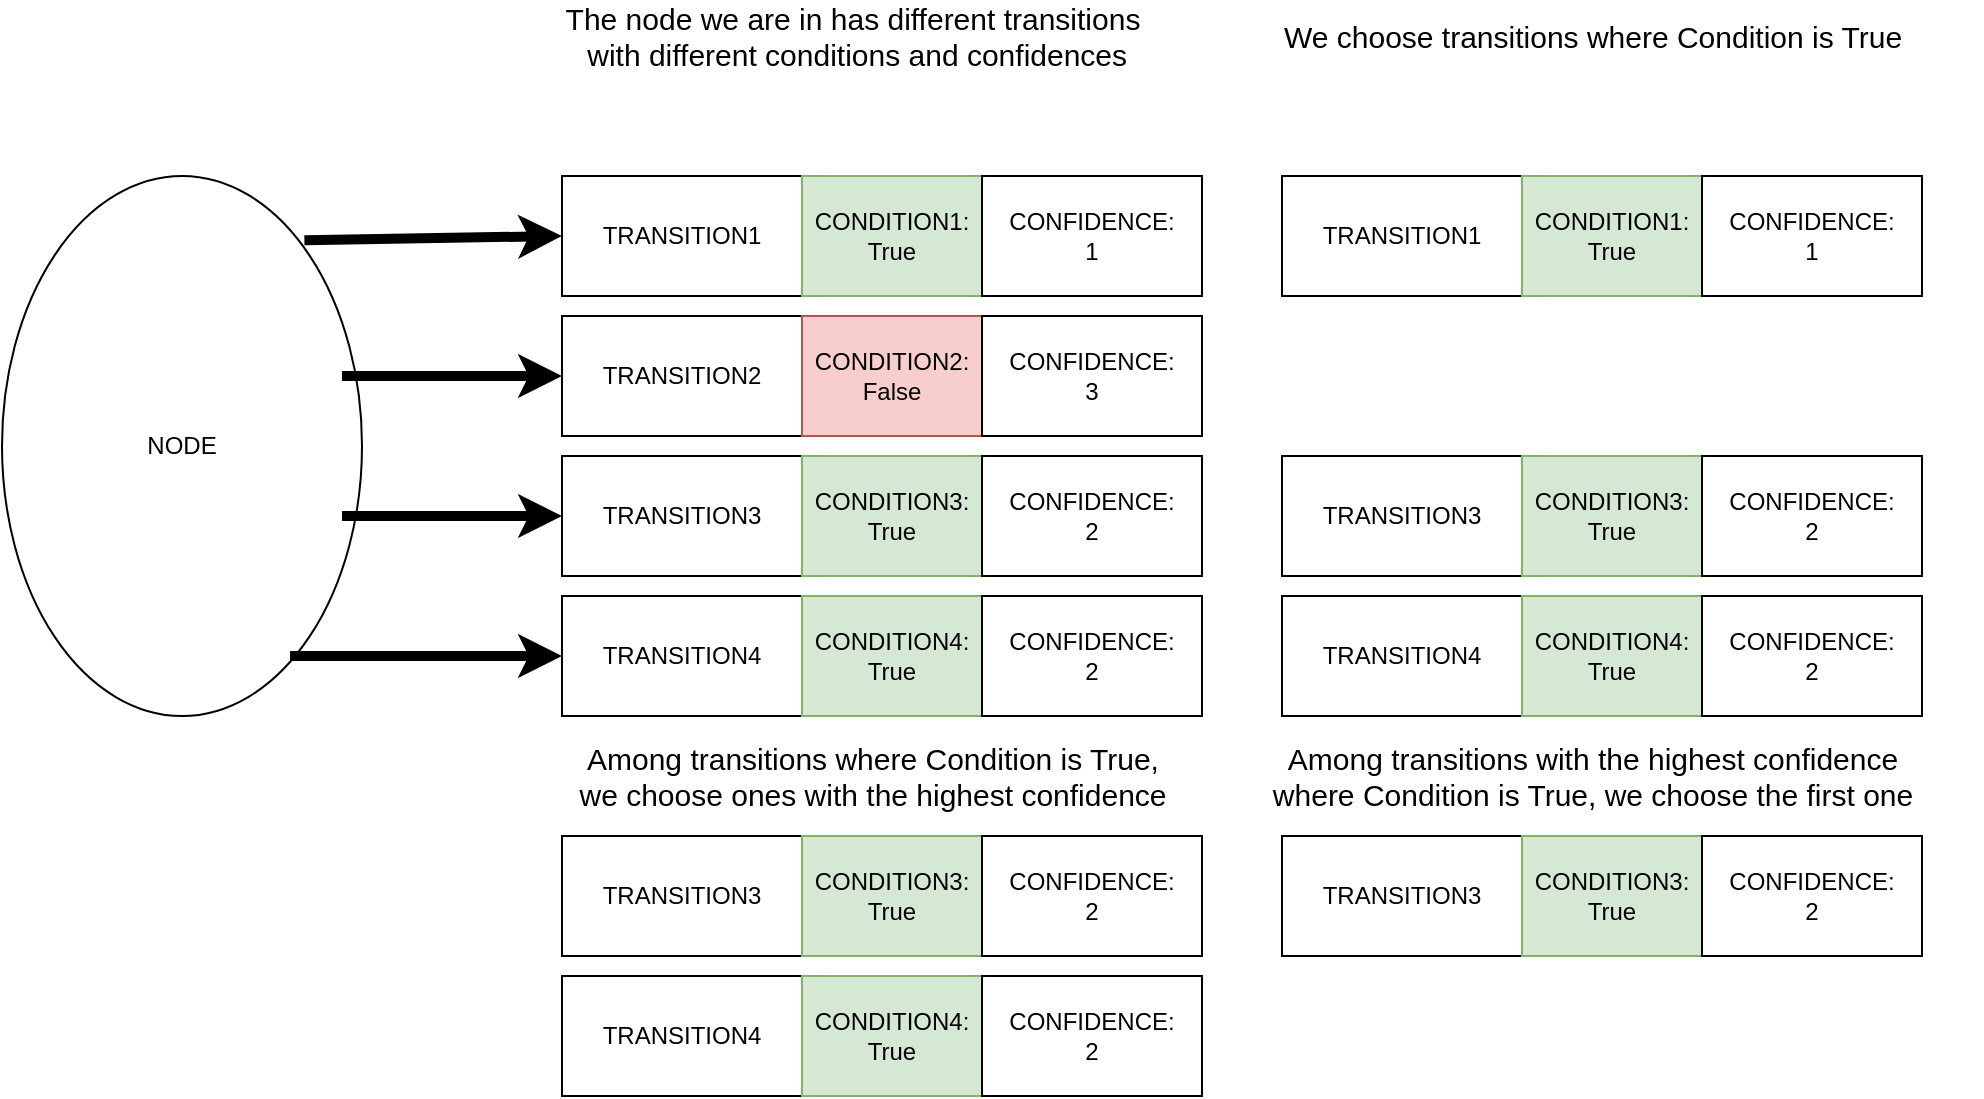 <mxfile version="20.0.1" type="google"><diagram id="a6nXEuk7pzup5CsuRMDI" name="Page-1"><mxGraphModel grid="1" page="1" gridSize="10" guides="1" tooltips="1" connect="1" arrows="1" fold="1" pageScale="1" pageWidth="850" pageHeight="1100" math="0" shadow="0"><root><mxCell id="0"/><mxCell id="1" parent="0"/><mxCell id="7MGkL_pv582KIamyr08m-8" value="TRANSITION1" style="rounded=0;whiteSpace=wrap;html=1;" vertex="1" parent="1"><mxGeometry x="360" y="330" width="120" height="60" as="geometry"/></mxCell><mxCell id="7MGkL_pv582KIamyr08m-10" value="&lt;div&gt;CONDITION1:&lt;/div&gt;&lt;div&gt;True&lt;br&gt;&lt;/div&gt;" style="rounded=0;whiteSpace=wrap;html=1;fillColor=#d5e8d4;strokeColor=#82b366;" vertex="1" parent="1"><mxGeometry x="480" y="330" width="90" height="60" as="geometry"/></mxCell><mxCell id="7MGkL_pv582KIamyr08m-11" value="&lt;div&gt;CONFIDENCE:&lt;/div&gt;&lt;div&gt;1&lt;br&gt;&lt;/div&gt;" style="rounded=0;whiteSpace=wrap;html=1;" vertex="1" parent="1"><mxGeometry x="570" y="330" width="110" height="60" as="geometry"/></mxCell><mxCell id="7MGkL_pv582KIamyr08m-13" value="TRANSITION2" style="rounded=0;whiteSpace=wrap;html=1;" vertex="1" parent="1"><mxGeometry x="360" y="400" width="120" height="60" as="geometry"/></mxCell><mxCell id="7MGkL_pv582KIamyr08m-14" value="&lt;div&gt;CONDITION2:&lt;/div&gt;&lt;div&gt;False&lt;br&gt;&lt;/div&gt;" style="rounded=0;whiteSpace=wrap;html=1;fillColor=#f8cecc;strokeColor=#b85450;" vertex="1" parent="1"><mxGeometry x="480" y="400" width="90" height="60" as="geometry"/></mxCell><mxCell id="7MGkL_pv582KIamyr08m-15" value="&lt;div&gt;CONFIDENCE:&lt;/div&gt;&lt;div&gt;3&lt;br&gt;&lt;/div&gt;" style="rounded=0;whiteSpace=wrap;html=1;" vertex="1" parent="1"><mxGeometry x="570" y="400" width="110" height="60" as="geometry"/></mxCell><mxCell id="7MGkL_pv582KIamyr08m-17" value="TRANSITION3" style="rounded=0;whiteSpace=wrap;html=1;" vertex="1" parent="1"><mxGeometry x="360" y="470" width="120" height="60" as="geometry"/></mxCell><mxCell id="7MGkL_pv582KIamyr08m-18" value="&lt;div&gt;CONDITION3:&lt;/div&gt;&lt;div&gt;True&lt;br&gt;&lt;/div&gt;" style="rounded=0;whiteSpace=wrap;html=1;fillColor=#d5e8d4;strokeColor=#82b366;" vertex="1" parent="1"><mxGeometry x="480" y="470" width="90" height="60" as="geometry"/></mxCell><mxCell id="7MGkL_pv582KIamyr08m-19" value="&lt;div&gt;CONFIDENCE:&lt;/div&gt;2" style="rounded=0;whiteSpace=wrap;html=1;" vertex="1" parent="1"><mxGeometry x="570" y="470" width="110" height="60" as="geometry"/></mxCell><mxCell id="ASP4DWbyklpQGqTTVGdZ-2" value="TRANSITION4" style="rounded=0;whiteSpace=wrap;html=1;" vertex="1" parent="1"><mxGeometry x="360" y="540" width="120" height="60" as="geometry"/></mxCell><mxCell id="ASP4DWbyklpQGqTTVGdZ-3" value="&lt;div&gt;CONDITION4:&lt;/div&gt;&lt;div&gt;True&lt;br&gt;&lt;/div&gt;" style="rounded=0;whiteSpace=wrap;html=1;fillColor=#d5e8d4;strokeColor=#82b366;" vertex="1" parent="1"><mxGeometry x="480" y="540" width="90" height="60" as="geometry"/></mxCell><mxCell id="ASP4DWbyklpQGqTTVGdZ-4" value="&lt;div&gt;CONFIDENCE:&lt;/div&gt;&lt;div&gt;2&lt;br&gt;&lt;/div&gt;" style="rounded=0;whiteSpace=wrap;html=1;" vertex="1" parent="1"><mxGeometry x="570" y="540" width="110" height="60" as="geometry"/></mxCell><mxCell id="ASP4DWbyklpQGqTTVGdZ-10" value="NODE" style="ellipse;whiteSpace=wrap;html=1;" vertex="1" parent="1"><mxGeometry x="80" y="330" width="180" height="270" as="geometry"/></mxCell><mxCell id="ASP4DWbyklpQGqTTVGdZ-13" value="" style="endArrow=classic;html=1;rounded=0;strokeWidth=5;entryX=0;entryY=0.5;entryDx=0;entryDy=0;" edge="1" parent="1" target="7MGkL_pv582KIamyr08m-13"><mxGeometry width="50" height="50" relative="1" as="geometry"><mxPoint x="250" y="430" as="sourcePoint"/><mxPoint x="450" y="360" as="targetPoint"/></mxGeometry></mxCell><mxCell id="ASP4DWbyklpQGqTTVGdZ-14" value="" style="endArrow=classic;html=1;rounded=0;strokeWidth=5;entryX=0;entryY=0.5;entryDx=0;entryDy=0;exitX=0.84;exitY=0.119;exitDx=0;exitDy=0;exitPerimeter=0;" edge="1" parent="1" source="ASP4DWbyklpQGqTTVGdZ-10" target="7MGkL_pv582KIamyr08m-8"><mxGeometry width="50" height="50" relative="1" as="geometry"><mxPoint x="400" y="410" as="sourcePoint"/><mxPoint x="450" y="360" as="targetPoint"/></mxGeometry></mxCell><mxCell id="ASP4DWbyklpQGqTTVGdZ-15" value="" style="endArrow=classic;html=1;rounded=0;strokeWidth=5;entryX=0;entryY=0.5;entryDx=0;entryDy=0;" edge="1" parent="1" target="7MGkL_pv582KIamyr08m-17"><mxGeometry width="50" height="50" relative="1" as="geometry"><mxPoint x="250" y="500" as="sourcePoint"/><mxPoint x="450" y="360" as="targetPoint"/></mxGeometry></mxCell><mxCell id="ASP4DWbyklpQGqTTVGdZ-16" value="" style="endArrow=classic;html=1;rounded=0;strokeWidth=5;entryX=0;entryY=0.5;entryDx=0;entryDy=0;exitX=0.8;exitY=0.889;exitDx=0;exitDy=0;exitPerimeter=0;" edge="1" parent="1" source="ASP4DWbyklpQGqTTVGdZ-10" target="ASP4DWbyklpQGqTTVGdZ-2"><mxGeometry width="50" height="50" relative="1" as="geometry"><mxPoint x="400" y="410" as="sourcePoint"/><mxPoint x="450" y="360" as="targetPoint"/></mxGeometry></mxCell><mxCell id="ASP4DWbyklpQGqTTVGdZ-18" value="&lt;div&gt;&lt;font style=&quot;font-size: 15px;&quot;&gt;The node we are in has different transitions&lt;/font&gt;&lt;/div&gt;&lt;div&gt;&lt;font style=&quot;font-size: 15px;&quot;&gt;&amp;nbsp;with different conditions and confidences&lt;/font&gt;&lt;/div&gt;" style="text;html=1;align=center;verticalAlign=middle;resizable=0;points=[];autosize=1;strokeColor=none;fillColor=none;" vertex="1" parent="1"><mxGeometry x="330" y="245" width="350" height="30" as="geometry"/></mxCell><mxCell id="ASP4DWbyklpQGqTTVGdZ-39" value="TRANSITION1" style="rounded=0;whiteSpace=wrap;html=1;" vertex="1" parent="1"><mxGeometry x="720" y="330" width="120" height="60" as="geometry"/></mxCell><mxCell id="ASP4DWbyklpQGqTTVGdZ-40" value="&lt;div&gt;CONDITION1:&lt;/div&gt;&lt;div&gt;True&lt;br&gt;&lt;/div&gt;" style="rounded=0;whiteSpace=wrap;html=1;fillColor=#d5e8d4;strokeColor=#82b366;" vertex="1" parent="1"><mxGeometry x="840" y="330" width="90" height="60" as="geometry"/></mxCell><mxCell id="ASP4DWbyklpQGqTTVGdZ-41" value="&lt;div&gt;CONFIDENCE:&lt;/div&gt;&lt;div&gt;1&lt;br&gt;&lt;/div&gt;" style="rounded=0;whiteSpace=wrap;html=1;" vertex="1" parent="1"><mxGeometry x="930" y="330" width="110" height="60" as="geometry"/></mxCell><mxCell id="ASP4DWbyklpQGqTTVGdZ-45" value="TRANSITION3" style="rounded=0;whiteSpace=wrap;html=1;" vertex="1" parent="1"><mxGeometry x="720" y="470" width="120" height="60" as="geometry"/></mxCell><mxCell id="ASP4DWbyklpQGqTTVGdZ-46" value="&lt;div&gt;CONDITION3:&lt;/div&gt;&lt;div&gt;True&lt;br&gt;&lt;/div&gt;" style="rounded=0;whiteSpace=wrap;html=1;fillColor=#d5e8d4;strokeColor=#82b366;" vertex="1" parent="1"><mxGeometry x="840" y="470" width="90" height="60" as="geometry"/></mxCell><mxCell id="ASP4DWbyklpQGqTTVGdZ-47" value="&lt;div&gt;CONFIDENCE:&lt;/div&gt;2" style="rounded=0;whiteSpace=wrap;html=1;" vertex="1" parent="1"><mxGeometry x="930" y="470" width="110" height="60" as="geometry"/></mxCell><mxCell id="ASP4DWbyklpQGqTTVGdZ-48" value="TRANSITION4" style="rounded=0;whiteSpace=wrap;html=1;" vertex="1" parent="1"><mxGeometry x="720" y="540" width="120" height="60" as="geometry"/></mxCell><mxCell id="ASP4DWbyklpQGqTTVGdZ-49" value="&lt;div&gt;CONDITION4:&lt;/div&gt;&lt;div&gt;True&lt;br&gt;&lt;/div&gt;" style="rounded=0;whiteSpace=wrap;html=1;fillColor=#d5e8d4;strokeColor=#82b366;" vertex="1" parent="1"><mxGeometry x="840" y="540" width="90" height="60" as="geometry"/></mxCell><mxCell id="ASP4DWbyklpQGqTTVGdZ-50" value="&lt;div&gt;CONFIDENCE:&lt;/div&gt;&lt;div&gt;2&lt;br&gt;&lt;/div&gt;" style="rounded=0;whiteSpace=wrap;html=1;" vertex="1" parent="1"><mxGeometry x="930" y="540" width="110" height="60" as="geometry"/></mxCell><mxCell id="ASP4DWbyklpQGqTTVGdZ-51" value="We choose transitions where Condition is True" style="text;html=1;align=center;verticalAlign=middle;resizable=0;points=[];autosize=1;strokeColor=none;fillColor=none;fontSize=15;" vertex="1" parent="1"><mxGeometry x="690" y="250" width="370" height="20" as="geometry"/></mxCell><mxCell id="ASP4DWbyklpQGqTTVGdZ-52" value="&lt;div&gt;Among transitions where Condition is True, &lt;br&gt;&lt;/div&gt;&lt;div&gt;we choose ones with the highest confidence&lt;/div&gt;" style="text;html=1;align=center;verticalAlign=middle;resizable=0;points=[];autosize=1;strokeColor=none;fillColor=none;fontSize=15;" vertex="1" parent="1"><mxGeometry x="340" y="610" width="350" height="40" as="geometry"/></mxCell><mxCell id="ASP4DWbyklpQGqTTVGdZ-92" value="TRANSITION3" style="rounded=0;whiteSpace=wrap;html=1;" vertex="1" parent="1"><mxGeometry x="360" y="660" width="120" height="60" as="geometry"/></mxCell><mxCell id="ASP4DWbyklpQGqTTVGdZ-93" value="&lt;div&gt;CONDITION3:&lt;/div&gt;&lt;div&gt;True&lt;br&gt;&lt;/div&gt;" style="rounded=0;whiteSpace=wrap;html=1;fillColor=#d5e8d4;strokeColor=#82b366;" vertex="1" parent="1"><mxGeometry x="480" y="660" width="90" height="60" as="geometry"/></mxCell><mxCell id="ASP4DWbyklpQGqTTVGdZ-94" value="&lt;div&gt;CONFIDENCE:&lt;/div&gt;2" style="rounded=0;whiteSpace=wrap;html=1;" vertex="1" parent="1"><mxGeometry x="570" y="660" width="110" height="60" as="geometry"/></mxCell><mxCell id="ASP4DWbyklpQGqTTVGdZ-95" value="TRANSITION4" style="rounded=0;whiteSpace=wrap;html=1;" vertex="1" parent="1"><mxGeometry x="360" y="730" width="120" height="60" as="geometry"/></mxCell><mxCell id="ASP4DWbyklpQGqTTVGdZ-96" value="&lt;div&gt;CONDITION4:&lt;/div&gt;&lt;div&gt;True&lt;br&gt;&lt;/div&gt;" style="rounded=0;whiteSpace=wrap;html=1;fillColor=#d5e8d4;strokeColor=#82b366;" vertex="1" parent="1"><mxGeometry x="480" y="730" width="90" height="60" as="geometry"/></mxCell><mxCell id="ASP4DWbyklpQGqTTVGdZ-97" value="&lt;div&gt;CONFIDENCE:&lt;/div&gt;&lt;div&gt;2&lt;br&gt;&lt;/div&gt;" style="rounded=0;whiteSpace=wrap;html=1;" vertex="1" parent="1"><mxGeometry x="570" y="730" width="110" height="60" as="geometry"/></mxCell><mxCell id="ASP4DWbyklpQGqTTVGdZ-99" value="Among transitions with the highest confidence&lt;br&gt; where Condition is True, we choose the first one" style="text;html=1;align=center;verticalAlign=middle;resizable=0;points=[];autosize=1;strokeColor=none;fillColor=none;fontSize=15;" vertex="1" parent="1"><mxGeometry x="680" y="610" width="390" height="40" as="geometry"/></mxCell><mxCell id="ASP4DWbyklpQGqTTVGdZ-104" value="TRANSITION3" style="rounded=0;whiteSpace=wrap;html=1;" vertex="1" parent="1"><mxGeometry x="720" y="660" width="120" height="60" as="geometry"/></mxCell><mxCell id="ASP4DWbyklpQGqTTVGdZ-105" value="&lt;div&gt;CONDITION3:&lt;/div&gt;&lt;div&gt;True&lt;br&gt;&lt;/div&gt;" style="rounded=0;whiteSpace=wrap;html=1;fillColor=#d5e8d4;strokeColor=#82b366;" vertex="1" parent="1"><mxGeometry x="840" y="660" width="90" height="60" as="geometry"/></mxCell><mxCell id="ASP4DWbyklpQGqTTVGdZ-106" value="&lt;div&gt;CONFIDENCE:&lt;/div&gt;2" style="rounded=0;whiteSpace=wrap;html=1;" vertex="1" parent="1"><mxGeometry x="930" y="660" width="110" height="60" as="geometry"/></mxCell></root></mxGraphModel></diagram></mxfile>
